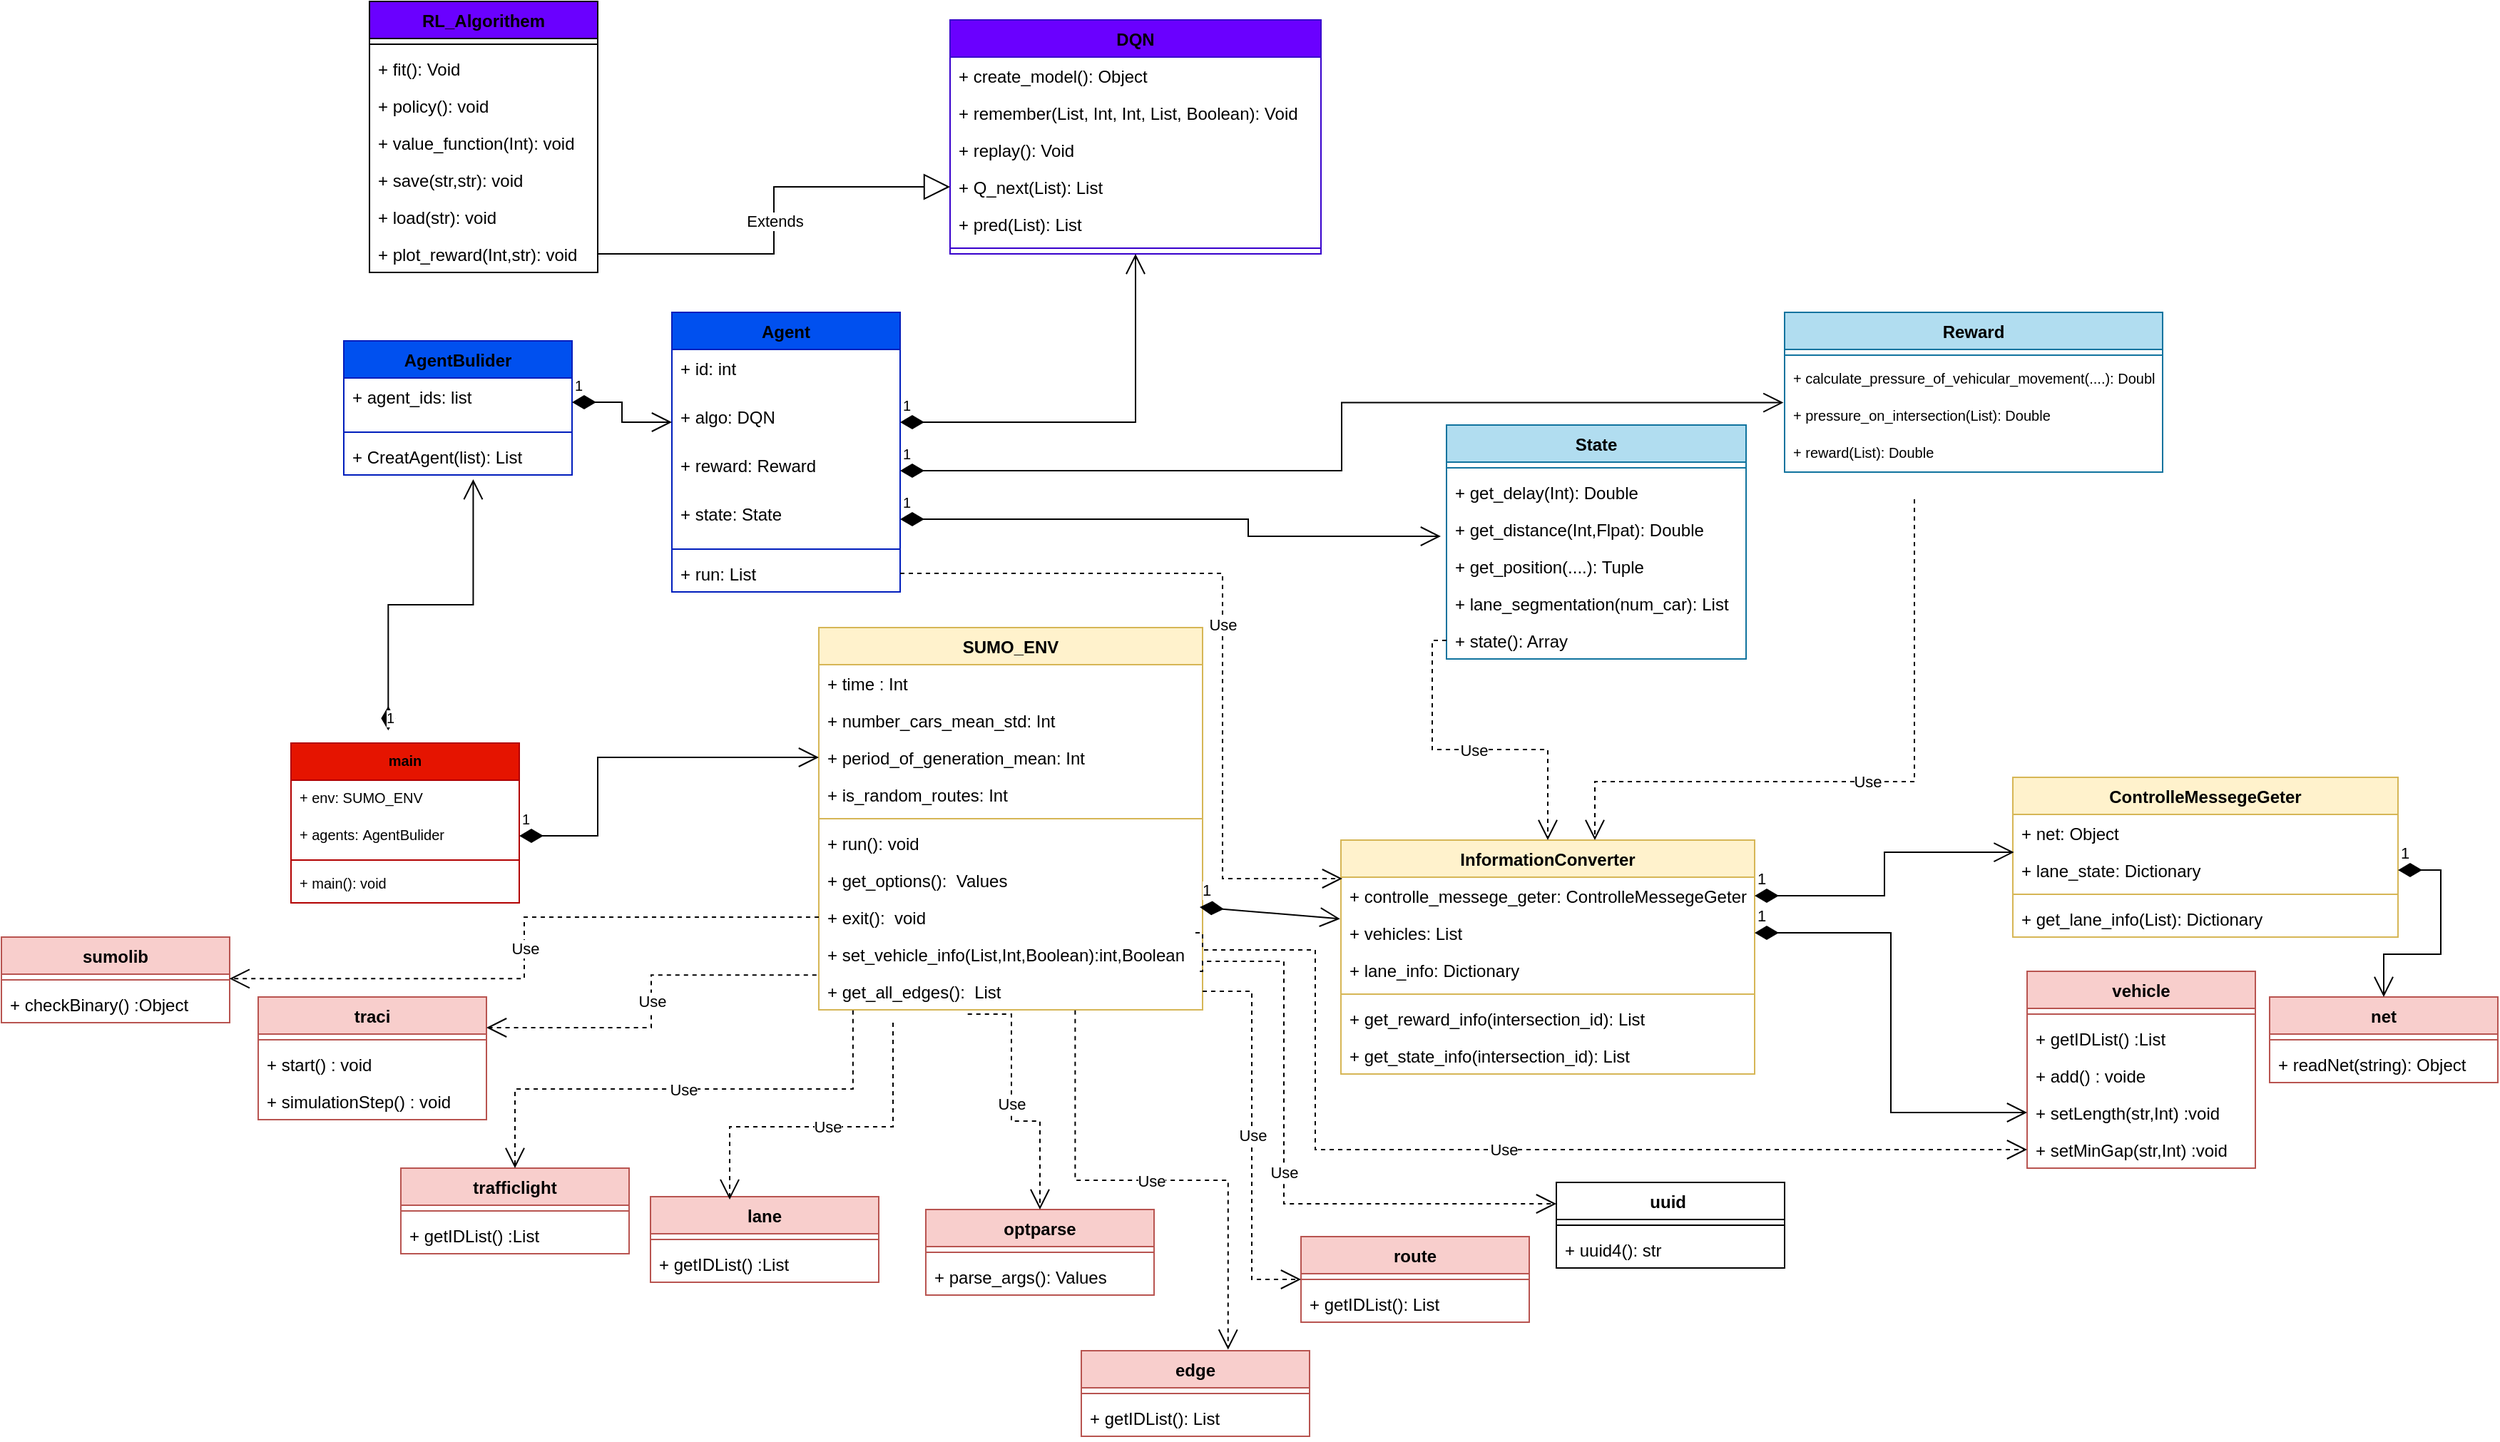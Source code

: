 <mxfile version="20.7.4" type="device"><diagram id="L98ErlGJxm9mazGhVO7w" name="Page-1"><mxGraphModel dx="2084" dy="1729" grid="0" gridSize="10" guides="1" tooltips="1" connect="1" arrows="1" fold="1" page="0" pageScale="1" pageWidth="850" pageHeight="1100" math="0" shadow="0"><root><mxCell id="0"/><mxCell id="1" parent="0"/><mxCell id="Y8dZMwJ9G7v1fRYfoFqY-1" value="InformationConverter" style="swimlane;fontStyle=1;align=center;verticalAlign=top;childLayout=stackLayout;horizontal=1;startSize=26;horizontalStack=0;resizeParent=1;resizeParentMax=0;resizeLast=0;collapsible=1;marginBottom=0;fillColor=#fff2cc;strokeColor=#d6b656;" parent="1" vertex="1"><mxGeometry x="59" y="-420" width="290" height="164" as="geometry"/></mxCell><mxCell id="Y8dZMwJ9G7v1fRYfoFqY-2" value="+ controlle_messege_geter: ControlleMessegeGeter" style="text;strokeColor=none;fillColor=none;align=left;verticalAlign=top;spacingLeft=4;spacingRight=4;overflow=hidden;rotatable=0;points=[[0,0.5],[1,0.5]];portConstraint=eastwest;" parent="Y8dZMwJ9G7v1fRYfoFqY-1" vertex="1"><mxGeometry y="26" width="290" height="26" as="geometry"/></mxCell><mxCell id="Y8dZMwJ9G7v1fRYfoFqY-11" value="+ vehicles: List" style="text;strokeColor=none;fillColor=none;align=left;verticalAlign=top;spacingLeft=4;spacingRight=4;overflow=hidden;rotatable=0;points=[[0,0.5],[1,0.5]];portConstraint=eastwest;" parent="Y8dZMwJ9G7v1fRYfoFqY-1" vertex="1"><mxGeometry y="52" width="290" height="26" as="geometry"/></mxCell><mxCell id="Y8dZMwJ9G7v1fRYfoFqY-12" value="+ lane_info: Dictionary" style="text;strokeColor=none;fillColor=none;align=left;verticalAlign=top;spacingLeft=4;spacingRight=4;overflow=hidden;rotatable=0;points=[[0,0.5],[1,0.5]];portConstraint=eastwest;" parent="Y8dZMwJ9G7v1fRYfoFqY-1" vertex="1"><mxGeometry y="78" width="290" height="26" as="geometry"/></mxCell><mxCell id="Y8dZMwJ9G7v1fRYfoFqY-3" value="" style="line;strokeWidth=1;fillColor=none;align=left;verticalAlign=middle;spacingTop=-1;spacingLeft=3;spacingRight=3;rotatable=0;labelPosition=right;points=[];portConstraint=eastwest;strokeColor=inherit;" parent="Y8dZMwJ9G7v1fRYfoFqY-1" vertex="1"><mxGeometry y="104" width="290" height="8" as="geometry"/></mxCell><mxCell id="Y8dZMwJ9G7v1fRYfoFqY-14" value="+ get_reward_info(intersection_id): List" style="text;strokeColor=none;fillColor=none;align=left;verticalAlign=top;spacingLeft=4;spacingRight=4;overflow=hidden;rotatable=0;points=[[0,0.5],[1,0.5]];portConstraint=eastwest;" parent="Y8dZMwJ9G7v1fRYfoFqY-1" vertex="1"><mxGeometry y="112" width="290" height="26" as="geometry"/></mxCell><mxCell id="Y8dZMwJ9G7v1fRYfoFqY-4" value="+ get_state_info(intersection_id): List" style="text;strokeColor=none;fillColor=none;align=left;verticalAlign=top;spacingLeft=4;spacingRight=4;overflow=hidden;rotatable=0;points=[[0,0.5],[1,0.5]];portConstraint=eastwest;" parent="Y8dZMwJ9G7v1fRYfoFqY-1" vertex="1"><mxGeometry y="138" width="290" height="26" as="geometry"/></mxCell><mxCell id="Y8dZMwJ9G7v1fRYfoFqY-6" value="ControlleMessegeGeter" style="swimlane;fontStyle=1;align=center;verticalAlign=top;childLayout=stackLayout;horizontal=1;startSize=26;horizontalStack=0;resizeParent=1;resizeParentMax=0;resizeLast=0;collapsible=1;marginBottom=0;fillColor=#fff2cc;strokeColor=#d6b656;" parent="1" vertex="1"><mxGeometry x="530" y="-464" width="270" height="112" as="geometry"/></mxCell><mxCell id="Y8dZMwJ9G7v1fRYfoFqY-7" value="+ net: Object" style="text;strokeColor=none;fillColor=none;align=left;verticalAlign=top;spacingLeft=4;spacingRight=4;overflow=hidden;rotatable=0;points=[[0,0.5],[1,0.5]];portConstraint=eastwest;fontColor=none;" parent="Y8dZMwJ9G7v1fRYfoFqY-6" vertex="1"><mxGeometry y="26" width="270" height="26" as="geometry"/></mxCell><mxCell id="Y8dZMwJ9G7v1fRYfoFqY-15" value="+ lane_state: Dictionary" style="text;strokeColor=none;fillColor=none;align=left;verticalAlign=top;spacingLeft=4;spacingRight=4;overflow=hidden;rotatable=0;points=[[0,0.5],[1,0.5]];portConstraint=eastwest;fontColor=none;" parent="Y8dZMwJ9G7v1fRYfoFqY-6" vertex="1"><mxGeometry y="52" width="270" height="26" as="geometry"/></mxCell><mxCell id="Y8dZMwJ9G7v1fRYfoFqY-8" value="" style="line;strokeWidth=1;fillColor=none;align=left;verticalAlign=middle;spacingTop=-1;spacingLeft=3;spacingRight=3;rotatable=0;labelPosition=right;points=[];portConstraint=eastwest;strokeColor=inherit;fontColor=none;" parent="Y8dZMwJ9G7v1fRYfoFqY-6" vertex="1"><mxGeometry y="78" width="270" height="8" as="geometry"/></mxCell><mxCell id="Y8dZMwJ9G7v1fRYfoFqY-9" value="+ get_lane_info(List): Dictionary" style="text;strokeColor=none;fillColor=none;align=left;verticalAlign=top;spacingLeft=4;spacingRight=4;overflow=hidden;rotatable=0;points=[[0,0.5],[1,0.5]];portConstraint=eastwest;fontColor=none;" parent="Y8dZMwJ9G7v1fRYfoFqY-6" vertex="1"><mxGeometry y="86" width="270" height="26" as="geometry"/></mxCell><mxCell id="Y8dZMwJ9G7v1fRYfoFqY-16" value="1" style="endArrow=open;html=1;endSize=12;startArrow=diamondThin;startSize=14;startFill=1;edgeStyle=orthogonalEdgeStyle;align=left;verticalAlign=bottom;rounded=0;fontColor=none;strokeWidth=1;entryX=0.003;entryY=0.021;entryDx=0;entryDy=0;entryPerimeter=0;" parent="1" target="Y8dZMwJ9G7v1fRYfoFqY-15" edge="1"><mxGeometry x="-1" y="3" relative="1" as="geometry"><mxPoint x="349" y="-381" as="sourcePoint"/><mxPoint x="572" y="-410" as="targetPoint"/><Array as="points"><mxPoint x="440" y="-381"/><mxPoint x="440" y="-411"/></Array></mxGeometry></mxCell><mxCell id="Y8dZMwJ9G7v1fRYfoFqY-17" value="vehicle" style="swimlane;fontStyle=1;align=center;verticalAlign=top;childLayout=stackLayout;horizontal=1;startSize=26;horizontalStack=0;resizeParent=1;resizeParentMax=0;resizeLast=0;collapsible=1;marginBottom=0;fillColor=#f8cecc;strokeColor=#b85450;" parent="1" vertex="1"><mxGeometry x="540" y="-328" width="160" height="138" as="geometry"/></mxCell><mxCell id="Y8dZMwJ9G7v1fRYfoFqY-19" value="" style="line;strokeWidth=1;fillColor=none;align=left;verticalAlign=middle;spacingTop=-1;spacingLeft=3;spacingRight=3;rotatable=0;labelPosition=right;points=[];portConstraint=eastwest;strokeColor=inherit;fontColor=none;" parent="Y8dZMwJ9G7v1fRYfoFqY-17" vertex="1"><mxGeometry y="26" width="160" height="8" as="geometry"/></mxCell><mxCell id="LACVJxOqLrW6Ui49yI6C-7" value="+ getIDList() :List" style="text;strokeColor=none;fillColor=none;align=left;verticalAlign=top;spacingLeft=4;spacingRight=4;overflow=hidden;rotatable=0;points=[[0,0.5],[1,0.5]];portConstraint=eastwest;fontColor=none;" parent="Y8dZMwJ9G7v1fRYfoFqY-17" vertex="1"><mxGeometry y="34" width="160" height="26" as="geometry"/></mxCell><mxCell id="LACVJxOqLrW6Ui49yI6C-8" value="+ add() : voide" style="text;strokeColor=none;fillColor=none;align=left;verticalAlign=top;spacingLeft=4;spacingRight=4;overflow=hidden;rotatable=0;points=[[0,0.5],[1,0.5]];portConstraint=eastwest;fontColor=none;" parent="Y8dZMwJ9G7v1fRYfoFqY-17" vertex="1"><mxGeometry y="60" width="160" height="26" as="geometry"/></mxCell><mxCell id="Y8dZMwJ9G7v1fRYfoFqY-20" value="+ setLength(str,Int) :void" style="text;strokeColor=none;fillColor=none;align=left;verticalAlign=top;spacingLeft=4;spacingRight=4;overflow=hidden;rotatable=0;points=[[0,0.5],[1,0.5]];portConstraint=eastwest;fontColor=none;" parent="Y8dZMwJ9G7v1fRYfoFqY-17" vertex="1"><mxGeometry y="86" width="160" height="26" as="geometry"/></mxCell><mxCell id="LACVJxOqLrW6Ui49yI6C-9" value="+ setMinGap(str,Int) :void" style="text;strokeColor=none;fillColor=none;align=left;verticalAlign=top;spacingLeft=4;spacingRight=4;overflow=hidden;rotatable=0;points=[[0,0.5],[1,0.5]];portConstraint=eastwest;fontColor=none;" parent="Y8dZMwJ9G7v1fRYfoFqY-17" vertex="1"><mxGeometry y="112" width="160" height="26" as="geometry"/></mxCell><mxCell id="Y8dZMwJ9G7v1fRYfoFqY-21" value="net" style="swimlane;fontStyle=1;align=center;verticalAlign=top;childLayout=stackLayout;horizontal=1;startSize=26;horizontalStack=0;resizeParent=1;resizeParentMax=0;resizeLast=0;collapsible=1;marginBottom=0;fillColor=#f8cecc;strokeColor=#b85450;" parent="1" vertex="1"><mxGeometry x="710" y="-310" width="160" height="60" as="geometry"/></mxCell><mxCell id="Y8dZMwJ9G7v1fRYfoFqY-23" value="" style="line;strokeWidth=1;fillColor=none;align=left;verticalAlign=middle;spacingTop=-1;spacingLeft=3;spacingRight=3;rotatable=0;labelPosition=right;points=[];portConstraint=eastwest;strokeColor=inherit;fontColor=none;" parent="Y8dZMwJ9G7v1fRYfoFqY-21" vertex="1"><mxGeometry y="26" width="160" height="8" as="geometry"/></mxCell><mxCell id="Y8dZMwJ9G7v1fRYfoFqY-24" value="+ readNet(string): Object" style="text;strokeColor=none;fillColor=none;align=left;verticalAlign=top;spacingLeft=4;spacingRight=4;overflow=hidden;rotatable=0;points=[[0,0.5],[1,0.5]];portConstraint=eastwest;fontColor=none;" parent="Y8dZMwJ9G7v1fRYfoFqY-21" vertex="1"><mxGeometry y="34" width="160" height="26" as="geometry"/></mxCell><mxCell id="Y8dZMwJ9G7v1fRYfoFqY-25" value="1" style="endArrow=open;html=1;endSize=12;startArrow=diamondThin;startSize=14;startFill=1;edgeStyle=elbowEdgeStyle;align=left;verticalAlign=bottom;rounded=0;fontColor=none;exitX=1;exitY=0.5;exitDx=0;exitDy=0;entryX=0;entryY=0.5;entryDx=0;entryDy=0;" parent="1" source="Y8dZMwJ9G7v1fRYfoFqY-11" target="Y8dZMwJ9G7v1fRYfoFqY-20" edge="1"><mxGeometry x="-1" y="3" relative="1" as="geometry"><mxPoint x="470" y="-240" as="sourcePoint"/><mxPoint x="630" y="-240" as="targetPoint"/></mxGeometry></mxCell><mxCell id="Y8dZMwJ9G7v1fRYfoFqY-26" value="1" style="endArrow=open;html=1;endSize=12;startArrow=diamondThin;startSize=14;startFill=1;align=left;verticalAlign=bottom;rounded=0;fontColor=none;exitX=1;exitY=0.5;exitDx=0;exitDy=0;entryX=0.5;entryY=0;entryDx=0;entryDy=0;edgeStyle=orthogonalEdgeStyle;" parent="1" source="Y8dZMwJ9G7v1fRYfoFqY-15" target="Y8dZMwJ9G7v1fRYfoFqY-21" edge="1"><mxGeometry x="-1" y="3" relative="1" as="geometry"><mxPoint x="470" y="-240" as="sourcePoint"/><mxPoint x="840" y="-330" as="targetPoint"/><Array as="points"><mxPoint x="830" y="-399"/><mxPoint x="830" y="-340"/><mxPoint x="790" y="-340"/></Array></mxGeometry></mxCell><mxCell id="Y8dZMwJ9G7v1fRYfoFqY-27" value="SUMO_ENV" style="swimlane;fontStyle=1;align=center;verticalAlign=top;childLayout=stackLayout;horizontal=1;startSize=26;horizontalStack=0;resizeParent=1;resizeParentMax=0;resizeLast=0;collapsible=1;marginBottom=0;fillColor=#fff2cc;strokeColor=#d6b656;" parent="1" vertex="1"><mxGeometry x="-307" y="-569" width="269" height="268" as="geometry"/></mxCell><mxCell id="Y8dZMwJ9G7v1fRYfoFqY-31" value="+ time : Int" style="text;strokeColor=none;fillColor=none;align=left;verticalAlign=top;spacingLeft=4;spacingRight=4;overflow=hidden;rotatable=0;points=[[0,0.5],[1,0.5]];portConstraint=eastwest;fontColor=none;" parent="Y8dZMwJ9G7v1fRYfoFqY-27" vertex="1"><mxGeometry y="26" width="269" height="26" as="geometry"/></mxCell><mxCell id="Y8dZMwJ9G7v1fRYfoFqY-32" value="+ number_cars_mean_std: Int" style="text;strokeColor=none;fillColor=none;align=left;verticalAlign=top;spacingLeft=4;spacingRight=4;overflow=hidden;rotatable=0;points=[[0,0.5],[1,0.5]];portConstraint=eastwest;fontColor=none;" parent="Y8dZMwJ9G7v1fRYfoFqY-27" vertex="1"><mxGeometry y="52" width="269" height="26" as="geometry"/></mxCell><mxCell id="Y8dZMwJ9G7v1fRYfoFqY-33" value="+ period_of_generation_mean: Int" style="text;strokeColor=none;fillColor=none;align=left;verticalAlign=top;spacingLeft=4;spacingRight=4;overflow=hidden;rotatable=0;points=[[0,0.5],[1,0.5]];portConstraint=eastwest;fontColor=none;" parent="Y8dZMwJ9G7v1fRYfoFqY-27" vertex="1"><mxGeometry y="78" width="269" height="26" as="geometry"/></mxCell><mxCell id="Y8dZMwJ9G7v1fRYfoFqY-34" value="+ is_random_routes: Int" style="text;strokeColor=none;fillColor=none;align=left;verticalAlign=top;spacingLeft=4;spacingRight=4;overflow=hidden;rotatable=0;points=[[0,0.5],[1,0.5]];portConstraint=eastwest;fontColor=none;" parent="Y8dZMwJ9G7v1fRYfoFqY-27" vertex="1"><mxGeometry y="104" width="269" height="26" as="geometry"/></mxCell><mxCell id="Y8dZMwJ9G7v1fRYfoFqY-29" value="" style="line;strokeWidth=1;fillColor=none;align=left;verticalAlign=middle;spacingTop=-1;spacingLeft=3;spacingRight=3;rotatable=0;labelPosition=right;points=[];portConstraint=eastwest;strokeColor=inherit;fontColor=none;" parent="Y8dZMwJ9G7v1fRYfoFqY-27" vertex="1"><mxGeometry y="130" width="269" height="8" as="geometry"/></mxCell><mxCell id="Y8dZMwJ9G7v1fRYfoFqY-35" value="+ run(): void" style="text;strokeColor=none;fillColor=none;align=left;verticalAlign=top;spacingLeft=4;spacingRight=4;overflow=hidden;rotatable=0;points=[[0,0.5],[1,0.5]];portConstraint=eastwest;fontColor=none;" parent="Y8dZMwJ9G7v1fRYfoFqY-27" vertex="1"><mxGeometry y="138" width="269" height="26" as="geometry"/></mxCell><mxCell id="w3ke7JCPCSykm0n6J5rS-1" value="+ get_options():  Values" style="text;strokeColor=none;fillColor=none;align=left;verticalAlign=top;spacingLeft=4;spacingRight=4;overflow=hidden;rotatable=0;points=[[0,0.5],[1,0.5]];portConstraint=eastwest;fontColor=none;" parent="Y8dZMwJ9G7v1fRYfoFqY-27" vertex="1"><mxGeometry y="164" width="269" height="26" as="geometry"/></mxCell><mxCell id="w3ke7JCPCSykm0n6J5rS-2" value="+ exit():  void" style="text;strokeColor=none;fillColor=none;align=left;verticalAlign=top;spacingLeft=4;spacingRight=4;overflow=hidden;rotatable=0;points=[[0,0.5],[1,0.5]];portConstraint=eastwest;fontColor=none;" parent="Y8dZMwJ9G7v1fRYfoFqY-27" vertex="1"><mxGeometry y="190" width="269" height="26" as="geometry"/></mxCell><mxCell id="Y8dZMwJ9G7v1fRYfoFqY-30" value="+ set_vehicle_info(List,Int,Boolean):int,Boolean " style="text;strokeColor=none;fillColor=none;align=left;verticalAlign=top;spacingLeft=4;spacingRight=4;overflow=hidden;rotatable=0;points=[[0,0.5],[1,0.5]];portConstraint=eastwest;fontColor=none;" parent="Y8dZMwJ9G7v1fRYfoFqY-27" vertex="1"><mxGeometry y="216" width="269" height="26" as="geometry"/></mxCell><mxCell id="w3ke7JCPCSykm0n6J5rS-3" value="+ get_all_edges():  List" style="text;strokeColor=none;fillColor=none;align=left;verticalAlign=top;spacingLeft=4;spacingRight=4;overflow=hidden;rotatable=0;points=[[0,0.5],[1,0.5]];portConstraint=eastwest;fontColor=none;" parent="Y8dZMwJ9G7v1fRYfoFqY-27" vertex="1"><mxGeometry y="242" width="269" height="26" as="geometry"/></mxCell><mxCell id="Y8dZMwJ9G7v1fRYfoFqY-36" value="optparse" style="swimlane;fontStyle=1;align=center;verticalAlign=top;childLayout=stackLayout;horizontal=1;startSize=26;horizontalStack=0;resizeParent=1;resizeParentMax=0;resizeLast=0;collapsible=1;marginBottom=0;fillColor=#f8cecc;strokeColor=#b85450;" parent="1" vertex="1"><mxGeometry x="-232" y="-161" width="160" height="60" as="geometry"/></mxCell><mxCell id="Y8dZMwJ9G7v1fRYfoFqY-38" value="" style="line;strokeWidth=1;fillColor=none;align=left;verticalAlign=middle;spacingTop=-1;spacingLeft=3;spacingRight=3;rotatable=0;labelPosition=right;points=[];portConstraint=eastwest;strokeColor=inherit;fontColor=none;" parent="Y8dZMwJ9G7v1fRYfoFqY-36" vertex="1"><mxGeometry y="26" width="160" height="8" as="geometry"/></mxCell><mxCell id="Y8dZMwJ9G7v1fRYfoFqY-39" value="+ parse_args(): Values" style="text;strokeColor=none;fillColor=none;align=left;verticalAlign=top;spacingLeft=4;spacingRight=4;overflow=hidden;rotatable=0;points=[[0,0.5],[1,0.5]];portConstraint=eastwest;fontColor=none;" parent="Y8dZMwJ9G7v1fRYfoFqY-36" vertex="1"><mxGeometry y="34" width="160" height="26" as="geometry"/></mxCell><mxCell id="Y8dZMwJ9G7v1fRYfoFqY-41" value="Reward" style="swimlane;fontStyle=1;align=center;verticalAlign=top;childLayout=stackLayout;horizontal=1;startSize=26;horizontalStack=0;resizeParent=1;resizeParentMax=0;resizeLast=0;collapsible=1;marginBottom=0;fillColor=#b1ddf0;strokeColor=#10739e;" parent="1" vertex="1"><mxGeometry x="370" y="-790" width="265" height="112" as="geometry"/></mxCell><mxCell id="Y8dZMwJ9G7v1fRYfoFqY-43" value="" style="line;strokeWidth=1;fillColor=none;align=left;verticalAlign=middle;spacingTop=-1;spacingLeft=3;spacingRight=3;rotatable=0;labelPosition=right;points=[];portConstraint=eastwest;strokeColor=inherit;fontColor=none;" parent="Y8dZMwJ9G7v1fRYfoFqY-41" vertex="1"><mxGeometry y="26" width="265" height="8" as="geometry"/></mxCell><mxCell id="Y8dZMwJ9G7v1fRYfoFqY-44" value="+ calculate_pressure_of_vehicular_movement(....): Double" style="text;strokeColor=none;fillColor=none;align=left;verticalAlign=top;spacingLeft=4;spacingRight=4;overflow=hidden;rotatable=0;points=[[0,0.5],[1,0.5]];portConstraint=eastwest;fontColor=none;fontSize=10;" parent="Y8dZMwJ9G7v1fRYfoFqY-41" vertex="1"><mxGeometry y="34" width="265" height="26" as="geometry"/></mxCell><mxCell id="Y8dZMwJ9G7v1fRYfoFqY-49" value="+ pressure_on_intersection(List): Double" style="text;strokeColor=none;fillColor=none;align=left;verticalAlign=top;spacingLeft=4;spacingRight=4;overflow=hidden;rotatable=0;points=[[0,0.5],[1,0.5]];portConstraint=eastwest;fontColor=none;fontSize=10;" parent="Y8dZMwJ9G7v1fRYfoFqY-41" vertex="1"><mxGeometry y="60" width="265" height="26" as="geometry"/></mxCell><mxCell id="Y8dZMwJ9G7v1fRYfoFqY-50" value="+ reward(List): Double" style="text;strokeColor=none;fillColor=none;align=left;verticalAlign=top;spacingLeft=4;spacingRight=4;overflow=hidden;rotatable=0;points=[[0,0.5],[1,0.5]];portConstraint=eastwest;fontColor=none;fontSize=10;" parent="Y8dZMwJ9G7v1fRYfoFqY-41" vertex="1"><mxGeometry y="86" width="265" height="26" as="geometry"/></mxCell><mxCell id="Y8dZMwJ9G7v1fRYfoFqY-45" value="State" style="swimlane;fontStyle=1;align=center;verticalAlign=top;childLayout=stackLayout;horizontal=1;startSize=26;horizontalStack=0;resizeParent=1;resizeParentMax=0;resizeLast=0;collapsible=1;marginBottom=0;fillColor=#b1ddf0;strokeColor=#10739e;" parent="1" vertex="1"><mxGeometry x="133" y="-711" width="210" height="164" as="geometry"/></mxCell><mxCell id="Y8dZMwJ9G7v1fRYfoFqY-47" value="" style="line;strokeWidth=1;fillColor=none;align=left;verticalAlign=middle;spacingTop=-1;spacingLeft=3;spacingRight=3;rotatable=0;labelPosition=right;points=[];portConstraint=eastwest;strokeColor=inherit;fontColor=none;" parent="Y8dZMwJ9G7v1fRYfoFqY-45" vertex="1"><mxGeometry y="26" width="210" height="8" as="geometry"/></mxCell><mxCell id="Y8dZMwJ9G7v1fRYfoFqY-61" value="+ get_delay(Int): Double" style="text;strokeColor=none;fillColor=none;align=left;verticalAlign=top;spacingLeft=4;spacingRight=4;overflow=hidden;rotatable=0;points=[[0,0.5],[1,0.5]];portConstraint=eastwest;fontColor=none;" parent="Y8dZMwJ9G7v1fRYfoFqY-45" vertex="1"><mxGeometry y="34" width="210" height="26" as="geometry"/></mxCell><mxCell id="Y8dZMwJ9G7v1fRYfoFqY-48" value="+ get_distance(Int,Flpat): Double" style="text;strokeColor=none;fillColor=none;align=left;verticalAlign=top;spacingLeft=4;spacingRight=4;overflow=hidden;rotatable=0;points=[[0,0.5],[1,0.5]];portConstraint=eastwest;fontColor=none;" parent="Y8dZMwJ9G7v1fRYfoFqY-45" vertex="1"><mxGeometry y="60" width="210" height="26" as="geometry"/></mxCell><mxCell id="Y8dZMwJ9G7v1fRYfoFqY-62" value="+ get_position(....): Tuple" style="text;strokeColor=none;fillColor=none;align=left;verticalAlign=top;spacingLeft=4;spacingRight=4;overflow=hidden;rotatable=0;points=[[0,0.5],[1,0.5]];portConstraint=eastwest;fontColor=none;" parent="Y8dZMwJ9G7v1fRYfoFqY-45" vertex="1"><mxGeometry y="86" width="210" height="26" as="geometry"/></mxCell><mxCell id="Y8dZMwJ9G7v1fRYfoFqY-63" value="+ lane_segmentation(num_car): List" style="text;strokeColor=none;fillColor=none;align=left;verticalAlign=top;spacingLeft=4;spacingRight=4;overflow=hidden;rotatable=0;points=[[0,0.5],[1,0.5]];portConstraint=eastwest;fontColor=none;" parent="Y8dZMwJ9G7v1fRYfoFqY-45" vertex="1"><mxGeometry y="112" width="210" height="26" as="geometry"/></mxCell><mxCell id="Y8dZMwJ9G7v1fRYfoFqY-64" value="+ state(): Array" style="text;strokeColor=none;fillColor=none;align=left;verticalAlign=top;spacingLeft=4;spacingRight=4;overflow=hidden;rotatable=0;points=[[0,0.5],[1,0.5]];portConstraint=eastwest;fontColor=none;" parent="Y8dZMwJ9G7v1fRYfoFqY-45" vertex="1"><mxGeometry y="138" width="210" height="26" as="geometry"/></mxCell><mxCell id="Y8dZMwJ9G7v1fRYfoFqY-51" value="main" style="swimlane;fontStyle=1;align=center;verticalAlign=top;childLayout=stackLayout;horizontal=1;startSize=26;horizontalStack=0;resizeParent=1;resizeParentMax=0;resizeLast=0;collapsible=1;marginBottom=0;fontSize=10;fontColor=#000000;fillColor=#e51400;strokeColor=#B20000;" parent="1" vertex="1"><mxGeometry x="-677" y="-488" width="160" height="112" as="geometry"/></mxCell><mxCell id="Y8dZMwJ9G7v1fRYfoFqY-52" value="+ env: SUMO_ENV" style="text;strokeColor=none;fillColor=none;align=left;verticalAlign=top;spacingLeft=4;spacingRight=4;overflow=hidden;rotatable=0;points=[[0,0.5],[1,0.5]];portConstraint=eastwest;fontSize=10;fontColor=none;" parent="Y8dZMwJ9G7v1fRYfoFqY-51" vertex="1"><mxGeometry y="26" width="160" height="26" as="geometry"/></mxCell><mxCell id="w3ke7JCPCSykm0n6J5rS-4" value="+ agents: AgentBulider" style="text;strokeColor=none;fillColor=none;align=left;verticalAlign=top;spacingLeft=4;spacingRight=4;overflow=hidden;rotatable=0;points=[[0,0.5],[1,0.5]];portConstraint=eastwest;fontSize=10;fontColor=none;fontStyle=0" parent="Y8dZMwJ9G7v1fRYfoFqY-51" vertex="1"><mxGeometry y="52" width="160" height="26" as="geometry"/></mxCell><mxCell id="Y8dZMwJ9G7v1fRYfoFqY-53" value="" style="line;strokeWidth=1;fillColor=none;align=left;verticalAlign=middle;spacingTop=-1;spacingLeft=3;spacingRight=3;rotatable=0;labelPosition=right;points=[];portConstraint=eastwest;strokeColor=inherit;fontSize=10;fontColor=none;" parent="Y8dZMwJ9G7v1fRYfoFqY-51" vertex="1"><mxGeometry y="78" width="160" height="8" as="geometry"/></mxCell><mxCell id="Y8dZMwJ9G7v1fRYfoFqY-54" value="+ main(): void" style="text;strokeColor=none;fillColor=none;align=left;verticalAlign=top;spacingLeft=4;spacingRight=4;overflow=hidden;rotatable=0;points=[[0,0.5],[1,0.5]];portConstraint=eastwest;fontSize=10;fontColor=none;" parent="Y8dZMwJ9G7v1fRYfoFqY-51" vertex="1"><mxGeometry y="86" width="160" height="26" as="geometry"/></mxCell><mxCell id="Y8dZMwJ9G7v1fRYfoFqY-72" value="AgentBulider" style="swimlane;fontStyle=1;align=center;verticalAlign=top;childLayout=stackLayout;horizontal=1;startSize=26;horizontalStack=0;resizeParent=1;resizeParentMax=0;resizeLast=0;collapsible=1;marginBottom=0;fillColor=#0050ef;fontColor=#000000;strokeColor=#001DBC;" parent="1" vertex="1"><mxGeometry x="-640" y="-770" width="160" height="94" as="geometry"/></mxCell><mxCell id="Y8dZMwJ9G7v1fRYfoFqY-74" value="+ agent_ids: list&#10;" style="text;strokeColor=none;fillColor=none;align=left;verticalAlign=top;spacingLeft=4;spacingRight=4;overflow=hidden;rotatable=0;points=[[0,0.5],[1,0.5]];portConstraint=eastwest;" parent="Y8dZMwJ9G7v1fRYfoFqY-72" vertex="1"><mxGeometry y="26" width="160" height="34" as="geometry"/></mxCell><mxCell id="Y8dZMwJ9G7v1fRYfoFqY-75" value="" style="line;strokeWidth=1;fillColor=none;align=left;verticalAlign=middle;spacingTop=-1;spacingLeft=3;spacingRight=3;rotatable=0;labelPosition=right;points=[];portConstraint=eastwest;strokeColor=inherit;" parent="Y8dZMwJ9G7v1fRYfoFqY-72" vertex="1"><mxGeometry y="60" width="160" height="8" as="geometry"/></mxCell><mxCell id="Y8dZMwJ9G7v1fRYfoFqY-76" value="+ CreatAgent(list): List" style="text;strokeColor=none;fillColor=none;align=left;verticalAlign=top;spacingLeft=4;spacingRight=4;overflow=hidden;rotatable=0;points=[[0,0.5],[1,0.5]];portConstraint=eastwest;" parent="Y8dZMwJ9G7v1fRYfoFqY-72" vertex="1"><mxGeometry y="68" width="160" height="26" as="geometry"/></mxCell><mxCell id="Y8dZMwJ9G7v1fRYfoFqY-77" value="RL_Algorithem" style="swimlane;fontStyle=1;align=center;verticalAlign=top;childLayout=stackLayout;horizontal=1;startSize=26;horizontalStack=0;resizeParent=1;resizeParentMax=0;resizeLast=0;collapsible=1;marginBottom=0;fillColor=#6a00ff;fontColor=#000000;strokeColor=#000000;labelBackgroundColor=none;fillStyle=auto;swimlaneFillColor=none;labelBorderColor=none;" parent="1" vertex="1"><mxGeometry x="-622" y="-1008" width="160" height="190" as="geometry"/></mxCell><mxCell id="Y8dZMwJ9G7v1fRYfoFqY-79" value="" style="line;strokeWidth=1;fillColor=none;align=left;verticalAlign=middle;spacingTop=-1;spacingLeft=3;spacingRight=3;rotatable=0;labelPosition=right;points=[];portConstraint=eastwest;strokeColor=inherit;" parent="Y8dZMwJ9G7v1fRYfoFqY-77" vertex="1"><mxGeometry y="26" width="160" height="8" as="geometry"/></mxCell><mxCell id="AJaD4u3J4FXNUL0OZaQ--22" value="+ fit(): Void" style="text;strokeColor=none;fillColor=none;align=left;verticalAlign=top;spacingLeft=4;spacingRight=4;overflow=hidden;rotatable=0;points=[[0,0.5],[1,0.5]];portConstraint=eastwest;" parent="Y8dZMwJ9G7v1fRYfoFqY-77" vertex="1"><mxGeometry y="34" width="160" height="26" as="geometry"/></mxCell><mxCell id="AJaD4u3J4FXNUL0OZaQ--21" value="+ policy(): void" style="text;strokeColor=none;fillColor=none;align=left;verticalAlign=top;spacingLeft=4;spacingRight=4;overflow=hidden;rotatable=0;points=[[0,0.5],[1,0.5]];portConstraint=eastwest;" parent="Y8dZMwJ9G7v1fRYfoFqY-77" vertex="1"><mxGeometry y="60" width="160" height="26" as="geometry"/></mxCell><mxCell id="AJaD4u3J4FXNUL0OZaQ--18" value="+ value_function(Int): void" style="text;strokeColor=none;fillColor=none;align=left;verticalAlign=top;spacingLeft=4;spacingRight=4;overflow=hidden;rotatable=0;points=[[0,0.5],[1,0.5]];portConstraint=eastwest;" parent="Y8dZMwJ9G7v1fRYfoFqY-77" vertex="1"><mxGeometry y="86" width="160" height="26" as="geometry"/></mxCell><mxCell id="AJaD4u3J4FXNUL0OZaQ--19" value="+ save(str,str): void" style="text;strokeColor=none;fillColor=none;align=left;verticalAlign=top;spacingLeft=4;spacingRight=4;overflow=hidden;rotatable=0;points=[[0,0.5],[1,0.5]];portConstraint=eastwest;" parent="Y8dZMwJ9G7v1fRYfoFqY-77" vertex="1"><mxGeometry y="112" width="160" height="26" as="geometry"/></mxCell><mxCell id="AJaD4u3J4FXNUL0OZaQ--20" value="+ load(str): void" style="text;strokeColor=none;fillColor=none;align=left;verticalAlign=top;spacingLeft=4;spacingRight=4;overflow=hidden;rotatable=0;points=[[0,0.5],[1,0.5]];portConstraint=eastwest;" parent="Y8dZMwJ9G7v1fRYfoFqY-77" vertex="1"><mxGeometry y="138" width="160" height="26" as="geometry"/></mxCell><mxCell id="Y8dZMwJ9G7v1fRYfoFqY-80" value="+ plot_reward(Int,str): void" style="text;strokeColor=none;fillColor=none;align=left;verticalAlign=top;spacingLeft=4;spacingRight=4;overflow=hidden;rotatable=0;points=[[0,0.5],[1,0.5]];portConstraint=eastwest;" parent="Y8dZMwJ9G7v1fRYfoFqY-77" vertex="1"><mxGeometry y="164" width="160" height="26" as="geometry"/></mxCell><mxCell id="Y8dZMwJ9G7v1fRYfoFqY-81" value="DQN" style="swimlane;fontStyle=1;align=center;verticalAlign=top;childLayout=stackLayout;horizontal=1;startSize=26;horizontalStack=0;resizeParent=1;resizeParentMax=0;resizeLast=0;collapsible=1;marginBottom=0;fillColor=#6a00ff;fontColor=#000000;strokeColor=#3700CC;" parent="1" vertex="1"><mxGeometry x="-215" y="-995" width="260" height="164" as="geometry"/></mxCell><mxCell id="Y8dZMwJ9G7v1fRYfoFqY-82" value="+ create_model(): Object" style="text;strokeColor=none;fillColor=none;align=left;verticalAlign=top;spacingLeft=4;spacingRight=4;overflow=hidden;rotatable=0;points=[[0,0.5],[1,0.5]];portConstraint=eastwest;" parent="Y8dZMwJ9G7v1fRYfoFqY-81" vertex="1"><mxGeometry y="26" width="260" height="26" as="geometry"/></mxCell><mxCell id="AJaD4u3J4FXNUL0OZaQ--24" value="+ remember(List, Int, Int, List, Boolean): Void" style="text;strokeColor=none;fillColor=none;align=left;verticalAlign=top;spacingLeft=4;spacingRight=4;overflow=hidden;rotatable=0;points=[[0,0.5],[1,0.5]];portConstraint=eastwest;" parent="Y8dZMwJ9G7v1fRYfoFqY-81" vertex="1"><mxGeometry y="52" width="260" height="26" as="geometry"/></mxCell><mxCell id="AJaD4u3J4FXNUL0OZaQ--28" value="+ replay(): Void" style="text;strokeColor=none;fillColor=none;align=left;verticalAlign=top;spacingLeft=4;spacingRight=4;overflow=hidden;rotatable=0;points=[[0,0.5],[1,0.5]];portConstraint=eastwest;" parent="Y8dZMwJ9G7v1fRYfoFqY-81" vertex="1"><mxGeometry y="78" width="260" height="26" as="geometry"/></mxCell><mxCell id="AJaD4u3J4FXNUL0OZaQ--29" value="+ Q_next(List): List" style="text;strokeColor=none;fillColor=none;align=left;verticalAlign=top;spacingLeft=4;spacingRight=4;overflow=hidden;rotatable=0;points=[[0,0.5],[1,0.5]];portConstraint=eastwest;" parent="Y8dZMwJ9G7v1fRYfoFqY-81" vertex="1"><mxGeometry y="104" width="260" height="26" as="geometry"/></mxCell><mxCell id="AJaD4u3J4FXNUL0OZaQ--32" value="+ pred(List): List" style="text;strokeColor=none;fillColor=none;align=left;verticalAlign=top;spacingLeft=4;spacingRight=4;overflow=hidden;rotatable=0;points=[[0,0.5],[1,0.5]];portConstraint=eastwest;" parent="Y8dZMwJ9G7v1fRYfoFqY-81" vertex="1"><mxGeometry y="130" width="260" height="26" as="geometry"/></mxCell><mxCell id="Y8dZMwJ9G7v1fRYfoFqY-84" value="" style="line;strokeWidth=1;fillColor=none;align=left;verticalAlign=middle;spacingTop=-1;spacingLeft=3;spacingRight=3;rotatable=0;labelPosition=right;points=[];portConstraint=eastwest;strokeColor=inherit;" parent="Y8dZMwJ9G7v1fRYfoFqY-81" vertex="1"><mxGeometry y="156" width="260" height="8" as="geometry"/></mxCell><mxCell id="Y8dZMwJ9G7v1fRYfoFqY-90" value="Agent" style="swimlane;fontStyle=1;align=center;verticalAlign=top;childLayout=stackLayout;horizontal=1;startSize=26;horizontalStack=0;resizeParent=1;resizeParentMax=0;resizeLast=0;collapsible=1;marginBottom=0;fillColor=#0050ef;fontColor=#000000;strokeColor=#001DBC;" parent="1" vertex="1"><mxGeometry x="-410" y="-790" width="160" height="196" as="geometry"/></mxCell><mxCell id="Y8dZMwJ9G7v1fRYfoFqY-91" value="+ id: int&#10;" style="text;strokeColor=none;fillColor=none;align=left;verticalAlign=top;spacingLeft=4;spacingRight=4;overflow=hidden;rotatable=0;points=[[0,0.5],[1,0.5]];portConstraint=eastwest;" parent="Y8dZMwJ9G7v1fRYfoFqY-90" vertex="1"><mxGeometry y="26" width="160" height="34" as="geometry"/></mxCell><mxCell id="Y8dZMwJ9G7v1fRYfoFqY-92" value="+ algo: DQN&#10;" style="text;strokeColor=none;fillColor=none;align=left;verticalAlign=top;spacingLeft=4;spacingRight=4;overflow=hidden;rotatable=0;points=[[0,0.5],[1,0.5]];portConstraint=eastwest;" parent="Y8dZMwJ9G7v1fRYfoFqY-90" vertex="1"><mxGeometry y="60" width="160" height="34" as="geometry"/></mxCell><mxCell id="Y8dZMwJ9G7v1fRYfoFqY-95" value="+ reward: Reward&#10;" style="text;strokeColor=none;fillColor=none;align=left;verticalAlign=top;spacingLeft=4;spacingRight=4;overflow=hidden;rotatable=0;points=[[0,0.5],[1,0.5]];portConstraint=eastwest;" parent="Y8dZMwJ9G7v1fRYfoFqY-90" vertex="1"><mxGeometry y="94" width="160" height="34" as="geometry"/></mxCell><mxCell id="Y8dZMwJ9G7v1fRYfoFqY-96" value="+ state: State&#10;" style="text;strokeColor=none;fillColor=none;align=left;verticalAlign=top;spacingLeft=4;spacingRight=4;overflow=hidden;rotatable=0;points=[[0,0.5],[1,0.5]];portConstraint=eastwest;" parent="Y8dZMwJ9G7v1fRYfoFqY-90" vertex="1"><mxGeometry y="128" width="160" height="34" as="geometry"/></mxCell><mxCell id="Y8dZMwJ9G7v1fRYfoFqY-93" value="" style="line;strokeWidth=1;fillColor=none;align=left;verticalAlign=middle;spacingTop=-1;spacingLeft=3;spacingRight=3;rotatable=0;labelPosition=right;points=[];portConstraint=eastwest;strokeColor=inherit;" parent="Y8dZMwJ9G7v1fRYfoFqY-90" vertex="1"><mxGeometry y="162" width="160" height="8" as="geometry"/></mxCell><mxCell id="Y8dZMwJ9G7v1fRYfoFqY-94" value="+ run: List" style="text;strokeColor=none;fillColor=none;align=left;verticalAlign=top;spacingLeft=4;spacingRight=4;overflow=hidden;rotatable=0;points=[[0,0.5],[1,0.5]];portConstraint=eastwest;" parent="Y8dZMwJ9G7v1fRYfoFqY-90" vertex="1"><mxGeometry y="170" width="160" height="26" as="geometry"/></mxCell><mxCell id="Y8dZMwJ9G7v1fRYfoFqY-97" value="1" style="endArrow=open;html=1;endSize=12;startArrow=diamondThin;startSize=14;startFill=1;edgeStyle=orthogonalEdgeStyle;align=left;verticalAlign=bottom;rounded=0;strokeWidth=1;fontSize=10;fontColor=none;elbow=vertical;exitX=1;exitY=0.5;exitDx=0;exitDy=0;entryX=0.5;entryY=1;entryDx=0;entryDy=0;" parent="1" source="Y8dZMwJ9G7v1fRYfoFqY-92" target="Y8dZMwJ9G7v1fRYfoFqY-81" edge="1"><mxGeometry x="-1" y="3" relative="1" as="geometry"><mxPoint x="-70" y="-640" as="sourcePoint"/><mxPoint x="90" y="-640" as="targetPoint"/></mxGeometry></mxCell><mxCell id="Y8dZMwJ9G7v1fRYfoFqY-99" value="1" style="endArrow=open;html=1;endSize=12;startArrow=diamondThin;startSize=14;startFill=1;edgeStyle=elbowEdgeStyle;align=left;verticalAlign=bottom;rounded=0;strokeWidth=1;fontSize=10;fontColor=none;exitX=1;exitY=0.5;exitDx=0;exitDy=0;entryX=-0.003;entryY=1.126;entryDx=0;entryDy=0;entryPerimeter=0;" parent="1" source="Y8dZMwJ9G7v1fRYfoFqY-95" target="Y8dZMwJ9G7v1fRYfoFqY-44" edge="1"><mxGeometry x="-1" y="3" relative="1" as="geometry"><mxPoint x="-70" y="-640" as="sourcePoint"/><mxPoint x="90" y="-640" as="targetPoint"/></mxGeometry></mxCell><mxCell id="Y8dZMwJ9G7v1fRYfoFqY-100" value="1" style="endArrow=open;html=1;endSize=12;startArrow=diamondThin;startSize=14;startFill=1;align=left;verticalAlign=bottom;rounded=0;strokeWidth=1;fontSize=10;fontColor=none;exitX=1;exitY=0.5;exitDx=0;exitDy=0;edgeStyle=elbowEdgeStyle;" parent="1" source="Y8dZMwJ9G7v1fRYfoFqY-96" edge="1"><mxGeometry x="-1" y="3" relative="1" as="geometry"><mxPoint x="-70" y="-640" as="sourcePoint"/><mxPoint x="129" y="-633" as="targetPoint"/><Array as="points"><mxPoint x="-6" y="-618"/></Array></mxGeometry></mxCell><mxCell id="Y8dZMwJ9G7v1fRYfoFqY-101" value="1" style="endArrow=open;html=1;endSize=12;startArrow=diamondThin;startSize=14;startFill=1;edgeStyle=orthogonalEdgeStyle;align=left;verticalAlign=bottom;rounded=0;strokeWidth=1;fontSize=10;fontColor=none;elbow=vertical;exitX=1;exitY=0.5;exitDx=0;exitDy=0;entryX=0;entryY=0.5;entryDx=0;entryDy=0;" parent="1" source="Y8dZMwJ9G7v1fRYfoFqY-74" target="Y8dZMwJ9G7v1fRYfoFqY-92" edge="1"><mxGeometry x="-1" y="3" relative="1" as="geometry"><mxPoint x="-70" y="-510" as="sourcePoint"/><mxPoint x="90" y="-510" as="targetPoint"/></mxGeometry></mxCell><mxCell id="Y8dZMwJ9G7v1fRYfoFqY-103" value="1" style="endArrow=open;html=1;endSize=12;startArrow=diamondThin;startSize=14;startFill=1;edgeStyle=elbowEdgeStyle;align=left;verticalAlign=bottom;rounded=0;strokeWidth=1;fontSize=10;fontColor=none;entryX=0;entryY=0.5;entryDx=0;entryDy=0;" parent="1" source="w3ke7JCPCSykm0n6J5rS-4" target="Y8dZMwJ9G7v1fRYfoFqY-33" edge="1"><mxGeometry x="-1" y="3" relative="1" as="geometry"><mxPoint x="-504" y="-397" as="sourcePoint"/><mxPoint x="-340" y="-390" as="targetPoint"/><Array as="points"><mxPoint x="-462" y="-478"/></Array></mxGeometry></mxCell><mxCell id="Y8dZMwJ9G7v1fRYfoFqY-105" value="1" style="endArrow=open;html=1;endSize=12;startArrow=diamondThin;startSize=14;startFill=1;edgeStyle=elbowEdgeStyle;align=left;verticalAlign=bottom;rounded=0;strokeWidth=1;fontSize=10;fontColor=none;entryX=0.567;entryY=1.115;entryDx=0;entryDy=0;entryPerimeter=0;elbow=vertical;exitX=0.426;exitY=-0.079;exitDx=0;exitDy=0;exitPerimeter=0;" parent="1" source="Y8dZMwJ9G7v1fRYfoFqY-51" target="Y8dZMwJ9G7v1fRYfoFqY-76" edge="1"><mxGeometry x="-1" y="3" relative="1" as="geometry"><mxPoint x="-590" y="-460" as="sourcePoint"/><mxPoint x="-430" y="-490" as="targetPoint"/></mxGeometry></mxCell><mxCell id="Y8dZMwJ9G7v1fRYfoFqY-109" value="trafficlight" style="swimlane;fontStyle=1;align=center;verticalAlign=top;childLayout=stackLayout;horizontal=1;startSize=26;horizontalStack=0;resizeParent=1;resizeParentMax=0;resizeLast=0;collapsible=1;marginBottom=0;fillColor=#f8cecc;strokeColor=#b85450;" parent="1" vertex="1"><mxGeometry x="-600" y="-190" width="160" height="60" as="geometry"/></mxCell><mxCell id="Y8dZMwJ9G7v1fRYfoFqY-110" value="" style="line;strokeWidth=1;fillColor=none;align=left;verticalAlign=middle;spacingTop=-1;spacingLeft=3;spacingRight=3;rotatable=0;labelPosition=right;points=[];portConstraint=eastwest;strokeColor=inherit;fontColor=none;" parent="Y8dZMwJ9G7v1fRYfoFqY-109" vertex="1"><mxGeometry y="26" width="160" height="8" as="geometry"/></mxCell><mxCell id="Y8dZMwJ9G7v1fRYfoFqY-111" value="+ getIDList() :List" style="text;strokeColor=none;fillColor=none;align=left;verticalAlign=top;spacingLeft=4;spacingRight=4;overflow=hidden;rotatable=0;points=[[0,0.5],[1,0.5]];portConstraint=eastwest;fontColor=none;" parent="Y8dZMwJ9G7v1fRYfoFqY-109" vertex="1"><mxGeometry y="34" width="160" height="26" as="geometry"/></mxCell><mxCell id="Y8dZMwJ9G7v1fRYfoFqY-112" value="lane" style="swimlane;fontStyle=1;align=center;verticalAlign=top;childLayout=stackLayout;horizontal=1;startSize=26;horizontalStack=0;resizeParent=1;resizeParentMax=0;resizeLast=0;collapsible=1;marginBottom=0;fillColor=#f8cecc;strokeColor=#b85450;" parent="1" vertex="1"><mxGeometry x="-425" y="-170" width="160" height="60" as="geometry"/></mxCell><mxCell id="Y8dZMwJ9G7v1fRYfoFqY-113" value="" style="line;strokeWidth=1;fillColor=none;align=left;verticalAlign=middle;spacingTop=-1;spacingLeft=3;spacingRight=3;rotatable=0;labelPosition=right;points=[];portConstraint=eastwest;strokeColor=inherit;fontColor=none;" parent="Y8dZMwJ9G7v1fRYfoFqY-112" vertex="1"><mxGeometry y="26" width="160" height="8" as="geometry"/></mxCell><mxCell id="Y8dZMwJ9G7v1fRYfoFqY-114" value="+ getIDList() :List" style="text;strokeColor=none;fillColor=none;align=left;verticalAlign=top;spacingLeft=4;spacingRight=4;overflow=hidden;rotatable=0;points=[[0,0.5],[1,0.5]];portConstraint=eastwest;fontColor=none;" parent="Y8dZMwJ9G7v1fRYfoFqY-112" vertex="1"><mxGeometry y="34" width="160" height="26" as="geometry"/></mxCell><mxCell id="LACVJxOqLrW6Ui49yI6C-10" value="edge" style="swimlane;fontStyle=1;align=center;verticalAlign=top;childLayout=stackLayout;horizontal=1;startSize=26;horizontalStack=0;resizeParent=1;resizeParentMax=0;resizeLast=0;collapsible=1;marginBottom=0;fillColor=#f8cecc;strokeColor=#b85450;" parent="1" vertex="1"><mxGeometry x="-123" y="-62" width="160" height="60" as="geometry"/></mxCell><mxCell id="LACVJxOqLrW6Ui49yI6C-11" value="" style="line;strokeWidth=1;fillColor=none;align=left;verticalAlign=middle;spacingTop=-1;spacingLeft=3;spacingRight=3;rotatable=0;labelPosition=right;points=[];portConstraint=eastwest;strokeColor=inherit;fontColor=none;" parent="LACVJxOqLrW6Ui49yI6C-10" vertex="1"><mxGeometry y="26" width="160" height="8" as="geometry"/></mxCell><mxCell id="LACVJxOqLrW6Ui49yI6C-12" value="+ getIDList(): List" style="text;strokeColor=none;fillColor=none;align=left;verticalAlign=top;spacingLeft=4;spacingRight=4;overflow=hidden;rotatable=0;points=[[0,0.5],[1,0.5]];portConstraint=eastwest;fontColor=none;" parent="LACVJxOqLrW6Ui49yI6C-10" vertex="1"><mxGeometry y="34" width="160" height="26" as="geometry"/></mxCell><mxCell id="LACVJxOqLrW6Ui49yI6C-13" value="route" style="swimlane;fontStyle=1;align=center;verticalAlign=top;childLayout=stackLayout;horizontal=1;startSize=26;horizontalStack=0;resizeParent=1;resizeParentMax=0;resizeLast=0;collapsible=1;marginBottom=0;fillColor=#f8cecc;strokeColor=#b85450;" parent="1" vertex="1"><mxGeometry x="31" y="-142" width="160" height="60" as="geometry"/></mxCell><mxCell id="LACVJxOqLrW6Ui49yI6C-14" value="" style="line;strokeWidth=1;fillColor=none;align=left;verticalAlign=middle;spacingTop=-1;spacingLeft=3;spacingRight=3;rotatable=0;labelPosition=right;points=[];portConstraint=eastwest;strokeColor=inherit;fontColor=none;" parent="LACVJxOqLrW6Ui49yI6C-13" vertex="1"><mxGeometry y="26" width="160" height="8" as="geometry"/></mxCell><mxCell id="LACVJxOqLrW6Ui49yI6C-15" value="+ getIDList(): List" style="text;strokeColor=none;fillColor=none;align=left;verticalAlign=top;spacingLeft=4;spacingRight=4;overflow=hidden;rotatable=0;points=[[0,0.5],[1,0.5]];portConstraint=eastwest;fontColor=none;" parent="LACVJxOqLrW6Ui49yI6C-13" vertex="1"><mxGeometry y="34" width="160" height="26" as="geometry"/></mxCell><mxCell id="LACVJxOqLrW6Ui49yI6C-18" value="traci" style="swimlane;fontStyle=1;align=center;verticalAlign=top;childLayout=stackLayout;horizontal=1;startSize=26;horizontalStack=0;resizeParent=1;resizeParentMax=0;resizeLast=0;collapsible=1;marginBottom=0;fillColor=#f8cecc;strokeColor=#b85450;" parent="1" vertex="1"><mxGeometry x="-700" y="-310" width="160" height="86" as="geometry"/></mxCell><mxCell id="LACVJxOqLrW6Ui49yI6C-19" value="" style="line;strokeWidth=1;fillColor=none;align=left;verticalAlign=middle;spacingTop=-1;spacingLeft=3;spacingRight=3;rotatable=0;labelPosition=right;points=[];portConstraint=eastwest;strokeColor=inherit;fontColor=none;" parent="LACVJxOqLrW6Ui49yI6C-18" vertex="1"><mxGeometry y="26" width="160" height="8" as="geometry"/></mxCell><mxCell id="LACVJxOqLrW6Ui49yI6C-22" value="+ start() : void" style="text;strokeColor=none;fillColor=none;align=left;verticalAlign=top;spacingLeft=4;spacingRight=4;overflow=hidden;rotatable=0;points=[[0,0.5],[1,0.5]];portConstraint=eastwest;fontColor=none;" parent="LACVJxOqLrW6Ui49yI6C-18" vertex="1"><mxGeometry y="34" width="160" height="26" as="geometry"/></mxCell><mxCell id="LACVJxOqLrW6Ui49yI6C-20" value="+ simulationStep() : void" style="text;strokeColor=none;fillColor=none;align=left;verticalAlign=top;spacingLeft=4;spacingRight=4;overflow=hidden;rotatable=0;points=[[0,0.5],[1,0.5]];portConstraint=eastwest;fontColor=none;" parent="LACVJxOqLrW6Ui49yI6C-18" vertex="1"><mxGeometry y="60" width="160" height="26" as="geometry"/></mxCell><mxCell id="LACVJxOqLrW6Ui49yI6C-23" value="sumolib" style="swimlane;fontStyle=1;align=center;verticalAlign=top;childLayout=stackLayout;horizontal=1;startSize=26;horizontalStack=0;resizeParent=1;resizeParentMax=0;resizeLast=0;collapsible=1;marginBottom=0;fillColor=#f8cecc;strokeColor=#b85450;" parent="1" vertex="1"><mxGeometry x="-880" y="-352" width="160" height="60" as="geometry"/></mxCell><mxCell id="LACVJxOqLrW6Ui49yI6C-24" value="" style="line;strokeWidth=1;fillColor=none;align=left;verticalAlign=middle;spacingTop=-1;spacingLeft=3;spacingRight=3;rotatable=0;labelPosition=right;points=[];portConstraint=eastwest;strokeColor=inherit;fontColor=none;" parent="LACVJxOqLrW6Ui49yI6C-23" vertex="1"><mxGeometry y="26" width="160" height="8" as="geometry"/></mxCell><mxCell id="LACVJxOqLrW6Ui49yI6C-25" value="+ checkBinary() :Object" style="text;strokeColor=none;fillColor=none;align=left;verticalAlign=top;spacingLeft=4;spacingRight=4;overflow=hidden;rotatable=0;points=[[0,0.5],[1,0.5]];portConstraint=eastwest;fontColor=none;" parent="LACVJxOqLrW6Ui49yI6C-23" vertex="1"><mxGeometry y="34" width="160" height="26" as="geometry"/></mxCell><mxCell id="LACVJxOqLrW6Ui49yI6C-28" value="uuid " style="swimlane;fontStyle=1;align=center;verticalAlign=top;childLayout=stackLayout;horizontal=1;startSize=26;horizontalStack=0;resizeParent=1;resizeParentMax=0;resizeLast=0;collapsible=1;marginBottom=0;" parent="1" vertex="1"><mxGeometry x="210" y="-180" width="160" height="60" as="geometry"/></mxCell><mxCell id="LACVJxOqLrW6Ui49yI6C-29" value="" style="line;strokeWidth=1;fillColor=none;align=left;verticalAlign=middle;spacingTop=-1;spacingLeft=3;spacingRight=3;rotatable=0;labelPosition=right;points=[];portConstraint=eastwest;strokeColor=inherit;fontColor=none;" parent="LACVJxOqLrW6Ui49yI6C-28" vertex="1"><mxGeometry y="26" width="160" height="8" as="geometry"/></mxCell><mxCell id="LACVJxOqLrW6Ui49yI6C-30" value="+ uuid4(): str" style="text;strokeColor=none;fillColor=none;align=left;verticalAlign=top;spacingLeft=4;spacingRight=4;overflow=hidden;rotatable=0;points=[[0,0.5],[1,0.5]];portConstraint=eastwest;fontColor=none;" parent="LACVJxOqLrW6Ui49yI6C-28" vertex="1"><mxGeometry y="34" width="160" height="26" as="geometry"/></mxCell><mxCell id="AJaD4u3J4FXNUL0OZaQ--1" value="Extends" style="endArrow=block;endSize=16;endFill=0;html=1;rounded=0;entryX=0;entryY=0.5;entryDx=0;entryDy=0;edgeStyle=orthogonalEdgeStyle;" parent="1" source="Y8dZMwJ9G7v1fRYfoFqY-80" target="AJaD4u3J4FXNUL0OZaQ--29" edge="1"><mxGeometry width="160" relative="1" as="geometry"><mxPoint x="-360" y="-827" as="sourcePoint"/><mxPoint x="-200" y="-827" as="targetPoint"/></mxGeometry></mxCell><mxCell id="AJaD4u3J4FXNUL0OZaQ--2" value="Use" style="endArrow=open;endSize=12;dashed=1;html=1;rounded=0;entryX=0.347;entryY=0.034;entryDx=0;entryDy=0;entryPerimeter=0;edgeStyle=orthogonalEdgeStyle;" parent="1" target="Y8dZMwJ9G7v1fRYfoFqY-112" edge="1"><mxGeometry width="160" relative="1" as="geometry"><mxPoint x="-255" y="-292" as="sourcePoint"/><mxPoint x="-164" y="-233" as="targetPoint"/><Array as="points"><mxPoint x="-255" y="-219"/><mxPoint x="-369" y="-219"/></Array></mxGeometry></mxCell><mxCell id="AJaD4u3J4FXNUL0OZaQ--3" value="Use" style="endArrow=open;endSize=12;dashed=1;html=1;rounded=0;exitX=0.388;exitY=1.114;exitDx=0;exitDy=0;exitPerimeter=0;edgeStyle=orthogonalEdgeStyle;" parent="1" source="w3ke7JCPCSykm0n6J5rS-3" target="Y8dZMwJ9G7v1fRYfoFqY-36" edge="1"><mxGeometry width="160" relative="1" as="geometry"><mxPoint x="-277" y="-231.0" as="sourcePoint"/><mxPoint x="-117" y="-231.0" as="targetPoint"/><Array as="points"><mxPoint x="-172" y="-298"/><mxPoint x="-172" y="-223"/><mxPoint x="-152" y="-223"/></Array></mxGeometry></mxCell><mxCell id="AJaD4u3J4FXNUL0OZaQ--4" value="Use" style="endArrow=open;endSize=12;dashed=1;html=1;rounded=0;exitX=0.668;exitY=1.015;exitDx=0;exitDy=0;exitPerimeter=0;entryX=0.643;entryY=-0.012;entryDx=0;entryDy=0;entryPerimeter=0;edgeStyle=orthogonalEdgeStyle;" parent="1" source="w3ke7JCPCSykm0n6J5rS-3" target="LACVJxOqLrW6Ui49yI6C-10" edge="1"><mxGeometry width="160" relative="1" as="geometry"><mxPoint x="-189" y="-240.0" as="sourcePoint"/><mxPoint x="-29" y="-240.0" as="targetPoint"/></mxGeometry></mxCell><mxCell id="AJaD4u3J4FXNUL0OZaQ--5" value="Use" style="endArrow=open;endSize=12;dashed=1;html=1;rounded=0;exitX=1;exitY=0.5;exitDx=0;exitDy=0;entryX=0;entryY=0.5;entryDx=0;entryDy=0;edgeStyle=orthogonalEdgeStyle;" parent="1" source="w3ke7JCPCSykm0n6J5rS-3" target="LACVJxOqLrW6Ui49yI6C-13" edge="1"><mxGeometry width="160" relative="1" as="geometry"><mxPoint x="-32" y="-363.0" as="sourcePoint"/><mxPoint x="128" y="-363.0" as="targetPoint"/></mxGeometry></mxCell><mxCell id="AJaD4u3J4FXNUL0OZaQ--6" value="Use" style="endArrow=open;endSize=12;dashed=1;html=1;rounded=0;entryX=0;entryY=0.25;entryDx=0;entryDy=0;edgeStyle=orthogonalEdgeStyle;exitX=0.993;exitY=-0.038;exitDx=0;exitDy=0;exitPerimeter=0;" parent="1" source="w3ke7JCPCSykm0n6J5rS-3" target="LACVJxOqLrW6Ui49yI6C-28" edge="1"><mxGeometry width="160" relative="1" as="geometry"><mxPoint x="-38" y="-354" as="sourcePoint"/><mxPoint x="-228" y="-3.0" as="targetPoint"/><Array as="points"><mxPoint x="-38" y="-328"/><mxPoint x="-38" y="-335"/><mxPoint x="19" y="-335"/><mxPoint x="19" y="-165"/></Array></mxGeometry></mxCell><mxCell id="AJaD4u3J4FXNUL0OZaQ--7" value="Use" style="endArrow=open;endSize=12;dashed=1;html=1;rounded=0;edgeStyle=orthogonalEdgeStyle;" parent="1" source="Y8dZMwJ9G7v1fRYfoFqY-64" target="Y8dZMwJ9G7v1fRYfoFqY-1" edge="1"><mxGeometry width="160" relative="1" as="geometry"><mxPoint x="91" y="-464.0" as="sourcePoint"/><mxPoint x="251" y="-464.0" as="targetPoint"/></mxGeometry></mxCell><mxCell id="AJaD4u3J4FXNUL0OZaQ--8" value="Use" style="endArrow=open;endSize=12;dashed=1;html=1;rounded=0;entryX=0;entryY=0.5;entryDx=0;entryDy=0;edgeStyle=orthogonalEdgeStyle;" parent="1" target="LACVJxOqLrW6Ui49yI6C-9" edge="1"><mxGeometry width="160" relative="1" as="geometry"><mxPoint x="-43" y="-355" as="sourcePoint"/><mxPoint x="333" y="-234.0" as="targetPoint"/><Array as="points"><mxPoint x="-38" y="-343"/><mxPoint x="41" y="-343"/><mxPoint x="41" y="-203"/></Array></mxGeometry></mxCell><mxCell id="AJaD4u3J4FXNUL0OZaQ--9" value="Use" style="endArrow=open;endSize=12;dashed=1;html=1;rounded=0;edgeStyle=orthogonalEdgeStyle;" parent="1" target="Y8dZMwJ9G7v1fRYfoFqY-1" edge="1"><mxGeometry width="160" relative="1" as="geometry"><mxPoint x="461" y="-659" as="sourcePoint"/><mxPoint x="455" y="-510.0" as="targetPoint"/><Array as="points"><mxPoint x="461" y="-461"/><mxPoint x="237" y="-461"/></Array></mxGeometry></mxCell><mxCell id="AJaD4u3J4FXNUL0OZaQ--10" value="Use" style="endArrow=open;endSize=12;dashed=1;html=1;rounded=0;entryX=1;entryY=0.25;entryDx=0;entryDy=0;exitX=-0.006;exitY=0.061;exitDx=0;exitDy=0;exitPerimeter=0;edgeStyle=elbowEdgeStyle;" parent="1" source="w3ke7JCPCSykm0n6J5rS-3" target="LACVJxOqLrW6Ui49yI6C-18" edge="1"><mxGeometry width="160" relative="1" as="geometry"><mxPoint x="-304" y="-303" as="sourcePoint"/><mxPoint x="-188" y="37.0" as="targetPoint"/></mxGeometry></mxCell><mxCell id="AJaD4u3J4FXNUL0OZaQ--11" value="Use" style="endArrow=open;endSize=12;dashed=1;html=1;rounded=0;entryX=0.999;entryY=-0.187;entryDx=0;entryDy=0;entryPerimeter=0;exitX=0;exitY=0.5;exitDx=0;exitDy=0;edgeStyle=orthogonalEdgeStyle;" parent="1" source="w3ke7JCPCSykm0n6J5rS-2" target="LACVJxOqLrW6Ui49yI6C-25" edge="1"><mxGeometry width="160" relative="1" as="geometry"><mxPoint x="-458" y="-347.0" as="sourcePoint"/><mxPoint x="-298" y="-347.0" as="targetPoint"/></mxGeometry></mxCell><mxCell id="AJaD4u3J4FXNUL0OZaQ--12" value="Use" style="endArrow=open;endSize=12;dashed=1;html=1;rounded=0;exitX=1;exitY=0.5;exitDx=0;exitDy=0;edgeStyle=elbowEdgeStyle;" parent="1" source="Y8dZMwJ9G7v1fRYfoFqY-94" edge="1"><mxGeometry width="160" relative="1" as="geometry"><mxPoint x="44" y="-455" as="sourcePoint"/><mxPoint x="60" y="-393" as="targetPoint"/><Array as="points"><mxPoint x="-24" y="-535"/></Array></mxGeometry></mxCell><mxCell id="AJaD4u3J4FXNUL0OZaQ--13" value="Use" style="endArrow=open;endSize=12;dashed=1;html=1;rounded=0;exitX=0.089;exitY=1.015;exitDx=0;exitDy=0;exitPerimeter=0;entryX=0.5;entryY=0;entryDx=0;entryDy=0;edgeStyle=elbowEdgeStyle;elbow=vertical;" parent="1" source="w3ke7JCPCSykm0n6J5rS-3" target="Y8dZMwJ9G7v1fRYfoFqY-109" edge="1"><mxGeometry width="160" relative="1" as="geometry"><mxPoint x="-307" y="-190.0" as="sourcePoint"/><mxPoint x="-147" y="-190.0" as="targetPoint"/></mxGeometry></mxCell><mxCell id="AJaD4u3J4FXNUL0OZaQ--15" value="1" style="endArrow=open;html=1;endSize=12;startArrow=diamondThin;startSize=14;startFill=1;align=left;verticalAlign=bottom;rounded=0;entryX=-0.002;entryY=0.124;entryDx=0;entryDy=0;entryPerimeter=0;" parent="1" target="Y8dZMwJ9G7v1fRYfoFqY-11" edge="1"><mxGeometry x="-1" y="3" relative="1" as="geometry"><mxPoint x="-40" y="-373" as="sourcePoint"/><mxPoint x="-50" y="-384" as="targetPoint"/></mxGeometry></mxCell></root></mxGraphModel></diagram></mxfile>